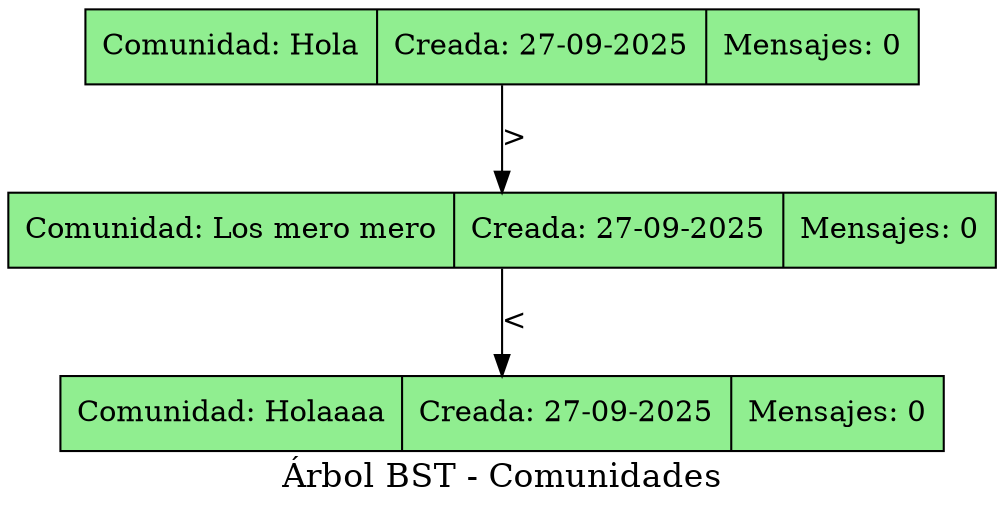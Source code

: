 digraph G {
    label="Árbol BST - Comunidades";
    fontsize=16;
    node [shape=record, style=filled, fillcolor=lightgreen];
    com_Hola [label="Comunidad: Hola|Creada: 27-09-2025|Mensajes: 0"];
    com_Hola -> com_Los_mero_mero [label=">"];
    com_Los_mero_mero [label="Comunidad: Los mero mero|Creada: 27-09-2025|Mensajes: 0"];
    com_Los_mero_mero -> com_Holaaaa [label="<"];
    com_Holaaaa [label="Comunidad: Holaaaa|Creada: 27-09-2025|Mensajes: 0"];
}
